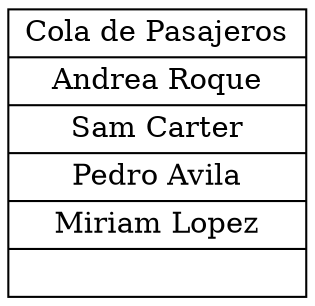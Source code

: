 digraph ColaPasajeros {
    node [shape=record];
    cola [label="{Cola de Pasajeros | <0> Andrea Roque | <1> Sam Carter | <2> Pedro Avila | <3> Miriam Lopez | }"];
}
